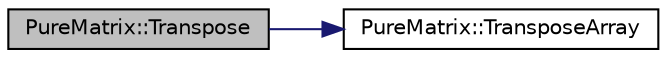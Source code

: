 digraph "PureMatrix::Transpose"
{
 // LATEX_PDF_SIZE
  edge [fontname="Helvetica",fontsize="10",labelfontname="Helvetica",labelfontsize="10"];
  node [fontname="Helvetica",fontsize="10",shape=record];
  rankdir="LR";
  Node1 [label="PureMatrix::Transpose",height=0.2,width=0.4,color="black", fillcolor="grey75", style="filled", fontcolor="black",tooltip="Transposes the matrix."];
  Node1 -> Node2 [color="midnightblue",fontsize="10",style="solid",fontname="Helvetica"];
  Node2 [label="PureMatrix::TransposeArray",height=0.2,width=0.4,color="black", fillcolor="white", style="filled",URL="$class_pure_matrix.html#a510da8dfd9bf7b6035f5d0033583bfba",tooltip="Treats the given array as a matrix and transposes it."];
}
